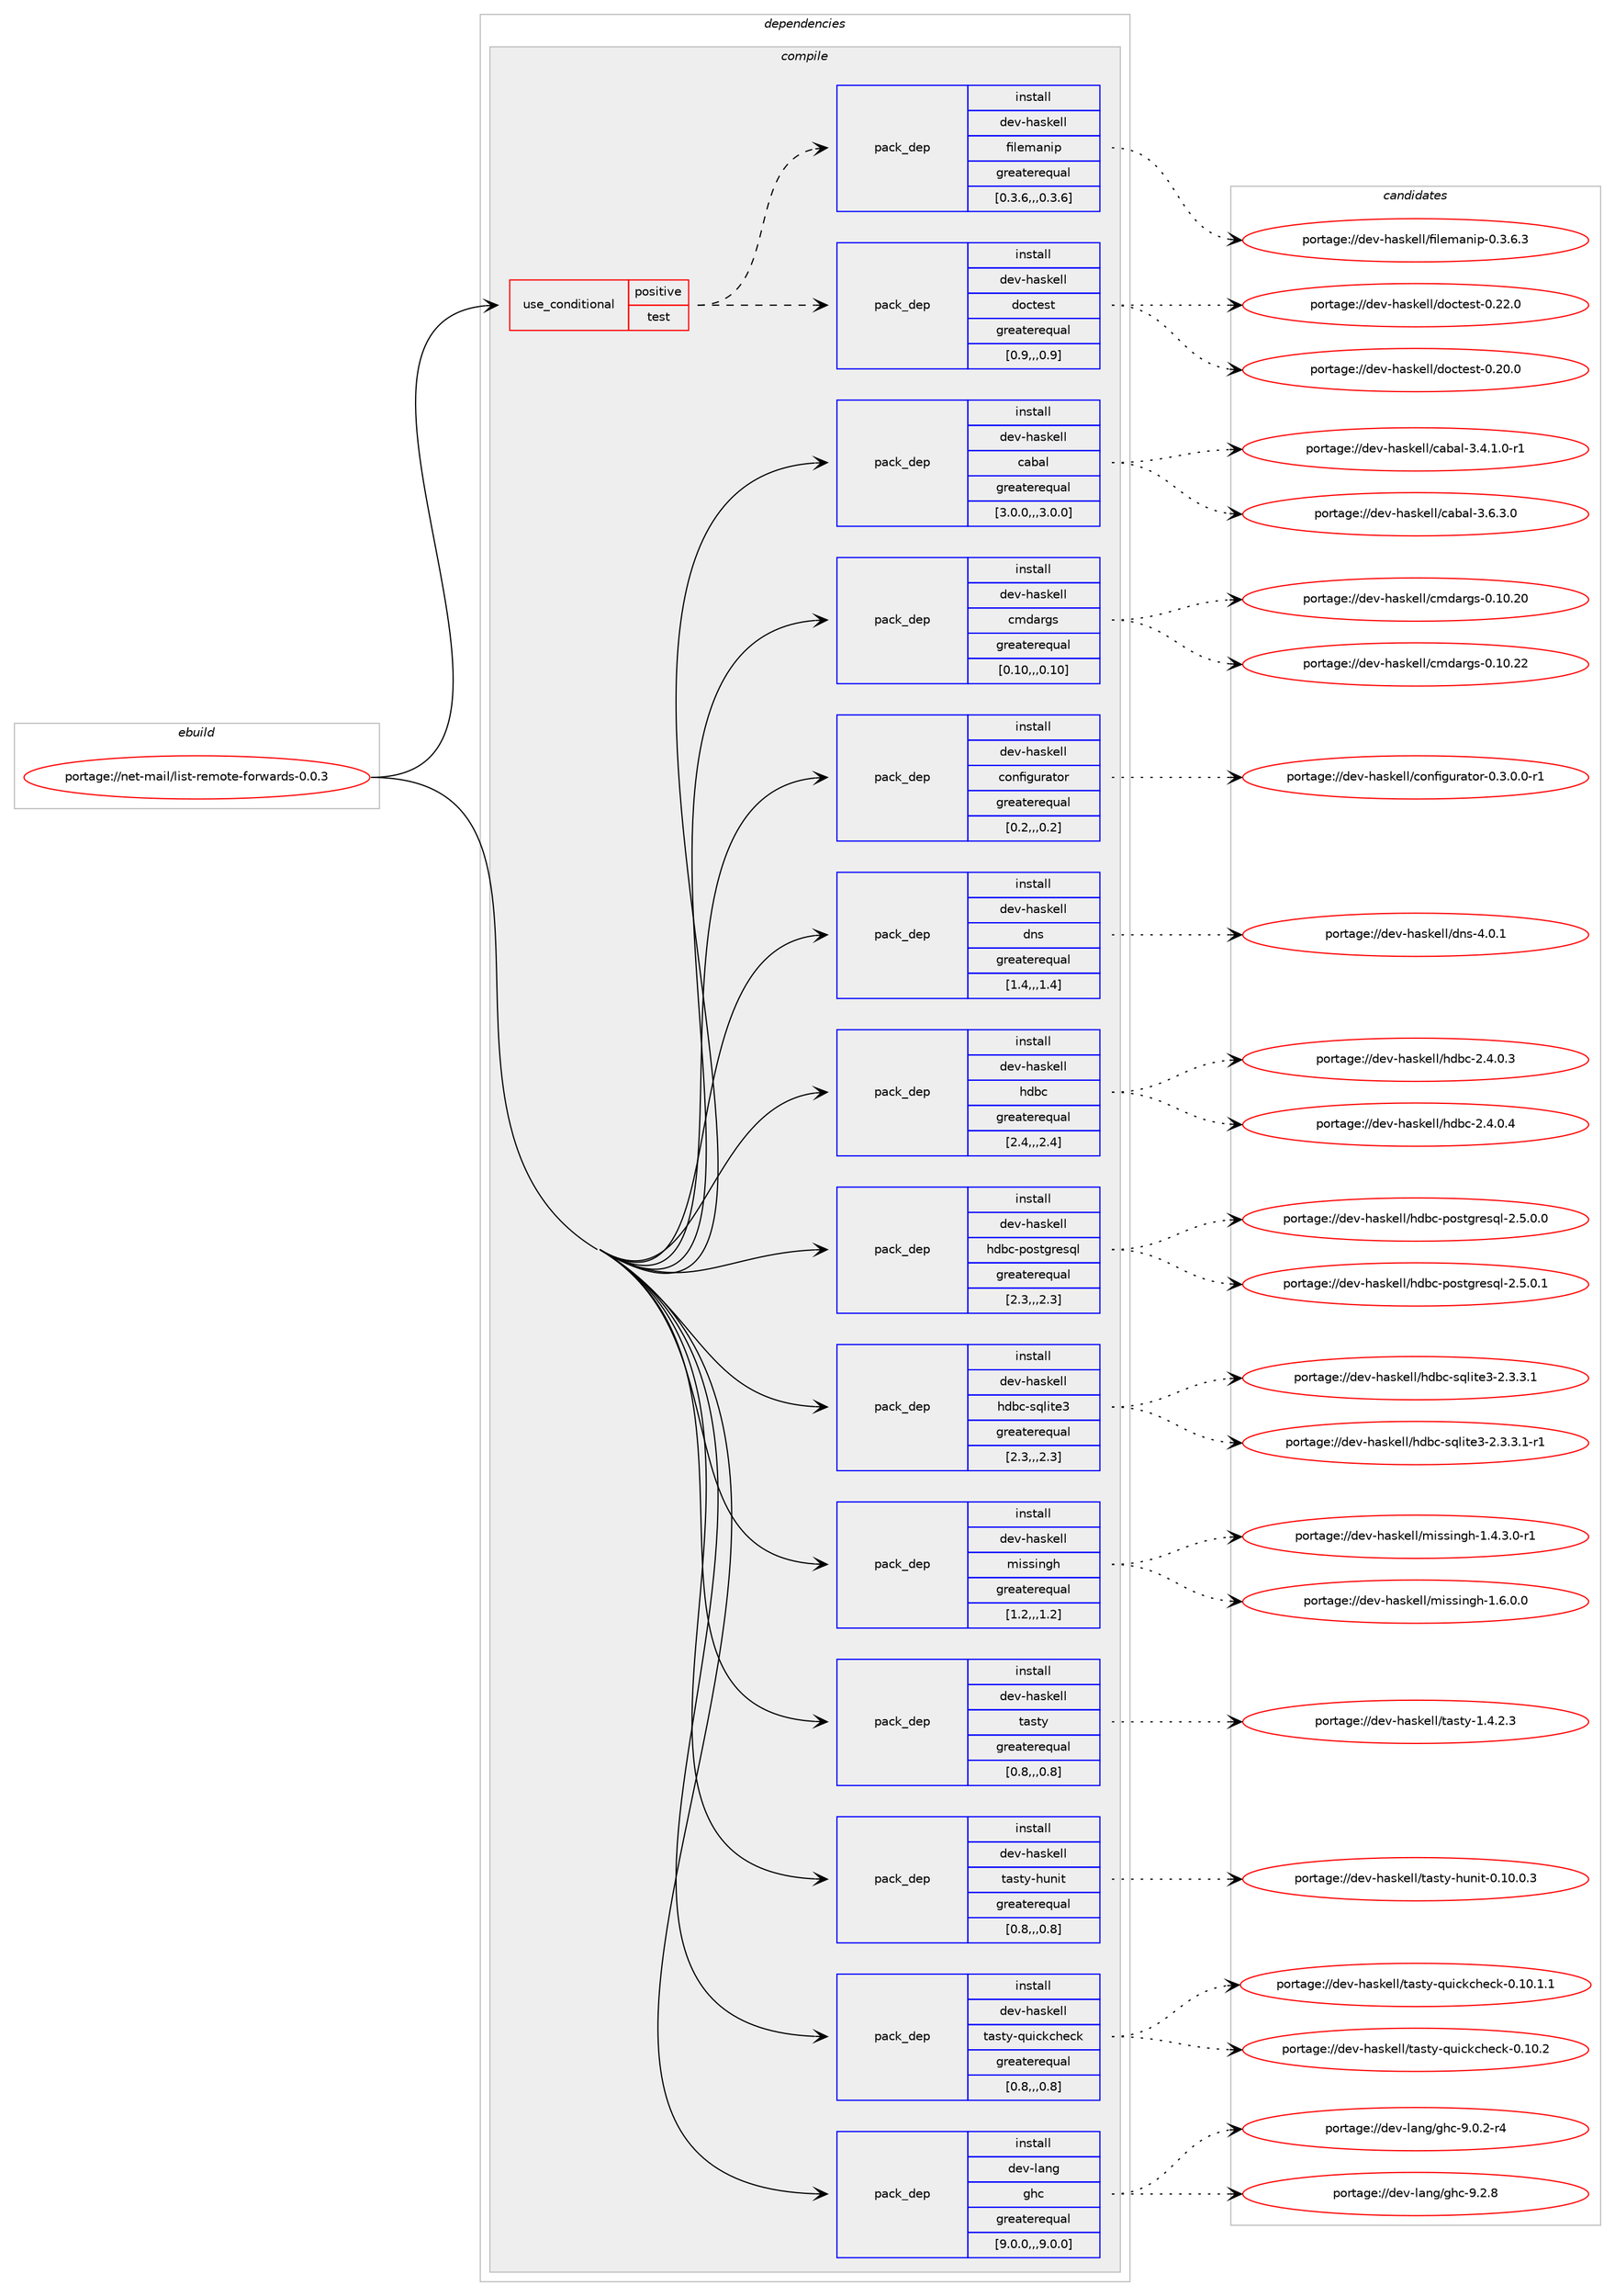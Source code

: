 digraph prolog {

# *************
# Graph options
# *************

newrank=true;
concentrate=true;
compound=true;
graph [rankdir=LR,fontname=Helvetica,fontsize=10,ranksep=1.5];#, ranksep=2.5, nodesep=0.2];
edge  [arrowhead=vee];
node  [fontname=Helvetica,fontsize=10];

# **********
# The ebuild
# **********

subgraph cluster_leftcol {
color=gray;
label=<<i>ebuild</i>>;
id [label="portage://net-mail/list-remote-forwards-0.0.3", color=red, width=4, href="../net-mail/list-remote-forwards-0.0.3.svg"];
}

# ****************
# The dependencies
# ****************

subgraph cluster_midcol {
color=gray;
label=<<i>dependencies</i>>;
subgraph cluster_compile {
fillcolor="#eeeeee";
style=filled;
label=<<i>compile</i>>;
subgraph cond94837 {
dependency362510 [label=<<TABLE BORDER="0" CELLBORDER="1" CELLSPACING="0" CELLPADDING="4"><TR><TD ROWSPAN="3" CELLPADDING="10">use_conditional</TD></TR><TR><TD>positive</TD></TR><TR><TD>test</TD></TR></TABLE>>, shape=none, color=red];
subgraph pack264994 {
dependency362511 [label=<<TABLE BORDER="0" CELLBORDER="1" CELLSPACING="0" CELLPADDING="4" WIDTH="220"><TR><TD ROWSPAN="6" CELLPADDING="30">pack_dep</TD></TR><TR><TD WIDTH="110">install</TD></TR><TR><TD>dev-haskell</TD></TR><TR><TD>doctest</TD></TR><TR><TD>greaterequal</TD></TR><TR><TD>[0.9,,,0.9]</TD></TR></TABLE>>, shape=none, color=blue];
}
dependency362510:e -> dependency362511:w [weight=20,style="dashed",arrowhead="vee"];
subgraph pack264995 {
dependency362512 [label=<<TABLE BORDER="0" CELLBORDER="1" CELLSPACING="0" CELLPADDING="4" WIDTH="220"><TR><TD ROWSPAN="6" CELLPADDING="30">pack_dep</TD></TR><TR><TD WIDTH="110">install</TD></TR><TR><TD>dev-haskell</TD></TR><TR><TD>filemanip</TD></TR><TR><TD>greaterequal</TD></TR><TR><TD>[0.3.6,,,0.3.6]</TD></TR></TABLE>>, shape=none, color=blue];
}
dependency362510:e -> dependency362512:w [weight=20,style="dashed",arrowhead="vee"];
}
id:e -> dependency362510:w [weight=20,style="solid",arrowhead="vee"];
subgraph pack264996 {
dependency362513 [label=<<TABLE BORDER="0" CELLBORDER="1" CELLSPACING="0" CELLPADDING="4" WIDTH="220"><TR><TD ROWSPAN="6" CELLPADDING="30">pack_dep</TD></TR><TR><TD WIDTH="110">install</TD></TR><TR><TD>dev-haskell</TD></TR><TR><TD>cabal</TD></TR><TR><TD>greaterequal</TD></TR><TR><TD>[3.0.0,,,3.0.0]</TD></TR></TABLE>>, shape=none, color=blue];
}
id:e -> dependency362513:w [weight=20,style="solid",arrowhead="vee"];
subgraph pack264997 {
dependency362514 [label=<<TABLE BORDER="0" CELLBORDER="1" CELLSPACING="0" CELLPADDING="4" WIDTH="220"><TR><TD ROWSPAN="6" CELLPADDING="30">pack_dep</TD></TR><TR><TD WIDTH="110">install</TD></TR><TR><TD>dev-haskell</TD></TR><TR><TD>cmdargs</TD></TR><TR><TD>greaterequal</TD></TR><TR><TD>[0.10,,,0.10]</TD></TR></TABLE>>, shape=none, color=blue];
}
id:e -> dependency362514:w [weight=20,style="solid",arrowhead="vee"];
subgraph pack264998 {
dependency362515 [label=<<TABLE BORDER="0" CELLBORDER="1" CELLSPACING="0" CELLPADDING="4" WIDTH="220"><TR><TD ROWSPAN="6" CELLPADDING="30">pack_dep</TD></TR><TR><TD WIDTH="110">install</TD></TR><TR><TD>dev-haskell</TD></TR><TR><TD>configurator</TD></TR><TR><TD>greaterequal</TD></TR><TR><TD>[0.2,,,0.2]</TD></TR></TABLE>>, shape=none, color=blue];
}
id:e -> dependency362515:w [weight=20,style="solid",arrowhead="vee"];
subgraph pack264999 {
dependency362516 [label=<<TABLE BORDER="0" CELLBORDER="1" CELLSPACING="0" CELLPADDING="4" WIDTH="220"><TR><TD ROWSPAN="6" CELLPADDING="30">pack_dep</TD></TR><TR><TD WIDTH="110">install</TD></TR><TR><TD>dev-haskell</TD></TR><TR><TD>dns</TD></TR><TR><TD>greaterequal</TD></TR><TR><TD>[1.4,,,1.4]</TD></TR></TABLE>>, shape=none, color=blue];
}
id:e -> dependency362516:w [weight=20,style="solid",arrowhead="vee"];
subgraph pack265000 {
dependency362517 [label=<<TABLE BORDER="0" CELLBORDER="1" CELLSPACING="0" CELLPADDING="4" WIDTH="220"><TR><TD ROWSPAN="6" CELLPADDING="30">pack_dep</TD></TR><TR><TD WIDTH="110">install</TD></TR><TR><TD>dev-haskell</TD></TR><TR><TD>hdbc</TD></TR><TR><TD>greaterequal</TD></TR><TR><TD>[2.4,,,2.4]</TD></TR></TABLE>>, shape=none, color=blue];
}
id:e -> dependency362517:w [weight=20,style="solid",arrowhead="vee"];
subgraph pack265001 {
dependency362518 [label=<<TABLE BORDER="0" CELLBORDER="1" CELLSPACING="0" CELLPADDING="4" WIDTH="220"><TR><TD ROWSPAN="6" CELLPADDING="30">pack_dep</TD></TR><TR><TD WIDTH="110">install</TD></TR><TR><TD>dev-haskell</TD></TR><TR><TD>hdbc-postgresql</TD></TR><TR><TD>greaterequal</TD></TR><TR><TD>[2.3,,,2.3]</TD></TR></TABLE>>, shape=none, color=blue];
}
id:e -> dependency362518:w [weight=20,style="solid",arrowhead="vee"];
subgraph pack265002 {
dependency362519 [label=<<TABLE BORDER="0" CELLBORDER="1" CELLSPACING="0" CELLPADDING="4" WIDTH="220"><TR><TD ROWSPAN="6" CELLPADDING="30">pack_dep</TD></TR><TR><TD WIDTH="110">install</TD></TR><TR><TD>dev-haskell</TD></TR><TR><TD>hdbc-sqlite3</TD></TR><TR><TD>greaterequal</TD></TR><TR><TD>[2.3,,,2.3]</TD></TR></TABLE>>, shape=none, color=blue];
}
id:e -> dependency362519:w [weight=20,style="solid",arrowhead="vee"];
subgraph pack265003 {
dependency362520 [label=<<TABLE BORDER="0" CELLBORDER="1" CELLSPACING="0" CELLPADDING="4" WIDTH="220"><TR><TD ROWSPAN="6" CELLPADDING="30">pack_dep</TD></TR><TR><TD WIDTH="110">install</TD></TR><TR><TD>dev-haskell</TD></TR><TR><TD>missingh</TD></TR><TR><TD>greaterequal</TD></TR><TR><TD>[1.2,,,1.2]</TD></TR></TABLE>>, shape=none, color=blue];
}
id:e -> dependency362520:w [weight=20,style="solid",arrowhead="vee"];
subgraph pack265004 {
dependency362521 [label=<<TABLE BORDER="0" CELLBORDER="1" CELLSPACING="0" CELLPADDING="4" WIDTH="220"><TR><TD ROWSPAN="6" CELLPADDING="30">pack_dep</TD></TR><TR><TD WIDTH="110">install</TD></TR><TR><TD>dev-haskell</TD></TR><TR><TD>tasty</TD></TR><TR><TD>greaterequal</TD></TR><TR><TD>[0.8,,,0.8]</TD></TR></TABLE>>, shape=none, color=blue];
}
id:e -> dependency362521:w [weight=20,style="solid",arrowhead="vee"];
subgraph pack265005 {
dependency362522 [label=<<TABLE BORDER="0" CELLBORDER="1" CELLSPACING="0" CELLPADDING="4" WIDTH="220"><TR><TD ROWSPAN="6" CELLPADDING="30">pack_dep</TD></TR><TR><TD WIDTH="110">install</TD></TR><TR><TD>dev-haskell</TD></TR><TR><TD>tasty-hunit</TD></TR><TR><TD>greaterequal</TD></TR><TR><TD>[0.8,,,0.8]</TD></TR></TABLE>>, shape=none, color=blue];
}
id:e -> dependency362522:w [weight=20,style="solid",arrowhead="vee"];
subgraph pack265006 {
dependency362523 [label=<<TABLE BORDER="0" CELLBORDER="1" CELLSPACING="0" CELLPADDING="4" WIDTH="220"><TR><TD ROWSPAN="6" CELLPADDING="30">pack_dep</TD></TR><TR><TD WIDTH="110">install</TD></TR><TR><TD>dev-haskell</TD></TR><TR><TD>tasty-quickcheck</TD></TR><TR><TD>greaterequal</TD></TR><TR><TD>[0.8,,,0.8]</TD></TR></TABLE>>, shape=none, color=blue];
}
id:e -> dependency362523:w [weight=20,style="solid",arrowhead="vee"];
subgraph pack265007 {
dependency362524 [label=<<TABLE BORDER="0" CELLBORDER="1" CELLSPACING="0" CELLPADDING="4" WIDTH="220"><TR><TD ROWSPAN="6" CELLPADDING="30">pack_dep</TD></TR><TR><TD WIDTH="110">install</TD></TR><TR><TD>dev-lang</TD></TR><TR><TD>ghc</TD></TR><TR><TD>greaterequal</TD></TR><TR><TD>[9.0.0,,,9.0.0]</TD></TR></TABLE>>, shape=none, color=blue];
}
id:e -> dependency362524:w [weight=20,style="solid",arrowhead="vee"];
}
subgraph cluster_compileandrun {
fillcolor="#eeeeee";
style=filled;
label=<<i>compile and run</i>>;
}
subgraph cluster_run {
fillcolor="#eeeeee";
style=filled;
label=<<i>run</i>>;
}
}

# **************
# The candidates
# **************

subgraph cluster_choices {
rank=same;
color=gray;
label=<<i>candidates</i>>;

subgraph choice264994 {
color=black;
nodesep=1;
choice1001011184510497115107101108108471001119911610111511645484650504648 [label="portage://dev-haskell/doctest-0.22.0", color=red, width=4,href="../dev-haskell/doctest-0.22.0.svg"];
choice1001011184510497115107101108108471001119911610111511645484650484648 [label="portage://dev-haskell/doctest-0.20.0", color=red, width=4,href="../dev-haskell/doctest-0.20.0.svg"];
dependency362511:e -> choice1001011184510497115107101108108471001119911610111511645484650504648:w [style=dotted,weight="100"];
dependency362511:e -> choice1001011184510497115107101108108471001119911610111511645484650484648:w [style=dotted,weight="100"];
}
subgraph choice264995 {
color=black;
nodesep=1;
choice100101118451049711510710110810847102105108101109971101051124548465146544651 [label="portage://dev-haskell/filemanip-0.3.6.3", color=red, width=4,href="../dev-haskell/filemanip-0.3.6.3.svg"];
dependency362512:e -> choice100101118451049711510710110810847102105108101109971101051124548465146544651:w [style=dotted,weight="100"];
}
subgraph choice264996 {
color=black;
nodesep=1;
choice100101118451049711510710110810847999798971084551465446514648 [label="portage://dev-haskell/cabal-3.6.3.0", color=red, width=4,href="../dev-haskell/cabal-3.6.3.0.svg"];
choice1001011184510497115107101108108479997989710845514652464946484511449 [label="portage://dev-haskell/cabal-3.4.1.0-r1", color=red, width=4,href="../dev-haskell/cabal-3.4.1.0-r1.svg"];
dependency362513:e -> choice100101118451049711510710110810847999798971084551465446514648:w [style=dotted,weight="100"];
dependency362513:e -> choice1001011184510497115107101108108479997989710845514652464946484511449:w [style=dotted,weight="100"];
}
subgraph choice264997 {
color=black;
nodesep=1;
choice10010111845104971151071011081084799109100971141031154548464948465050 [label="portage://dev-haskell/cmdargs-0.10.22", color=red, width=4,href="../dev-haskell/cmdargs-0.10.22.svg"];
choice10010111845104971151071011081084799109100971141031154548464948465048 [label="portage://dev-haskell/cmdargs-0.10.20", color=red, width=4,href="../dev-haskell/cmdargs-0.10.20.svg"];
dependency362514:e -> choice10010111845104971151071011081084799109100971141031154548464948465050:w [style=dotted,weight="100"];
dependency362514:e -> choice10010111845104971151071011081084799109100971141031154548464948465048:w [style=dotted,weight="100"];
}
subgraph choice264998 {
color=black;
nodesep=1;
choice100101118451049711510710110810847991111101021051031171149711611111445484651464846484511449 [label="portage://dev-haskell/configurator-0.3.0.0-r1", color=red, width=4,href="../dev-haskell/configurator-0.3.0.0-r1.svg"];
dependency362515:e -> choice100101118451049711510710110810847991111101021051031171149711611111445484651464846484511449:w [style=dotted,weight="100"];
}
subgraph choice264999 {
color=black;
nodesep=1;
choice100101118451049711510710110810847100110115455246484649 [label="portage://dev-haskell/dns-4.0.1", color=red, width=4,href="../dev-haskell/dns-4.0.1.svg"];
dependency362516:e -> choice100101118451049711510710110810847100110115455246484649:w [style=dotted,weight="100"];
}
subgraph choice265000 {
color=black;
nodesep=1;
choice10010111845104971151071011081084710410098994550465246484652 [label="portage://dev-haskell/hdbc-2.4.0.4", color=red, width=4,href="../dev-haskell/hdbc-2.4.0.4.svg"];
choice10010111845104971151071011081084710410098994550465246484651 [label="portage://dev-haskell/hdbc-2.4.0.3", color=red, width=4,href="../dev-haskell/hdbc-2.4.0.3.svg"];
dependency362517:e -> choice10010111845104971151071011081084710410098994550465246484652:w [style=dotted,weight="100"];
dependency362517:e -> choice10010111845104971151071011081084710410098994550465246484651:w [style=dotted,weight="100"];
}
subgraph choice265001 {
color=black;
nodesep=1;
choice1001011184510497115107101108108471041009899451121111151161031141011151131084550465346484649 [label="portage://dev-haskell/hdbc-postgresql-2.5.0.1", color=red, width=4,href="../dev-haskell/hdbc-postgresql-2.5.0.1.svg"];
choice1001011184510497115107101108108471041009899451121111151161031141011151131084550465346484648 [label="portage://dev-haskell/hdbc-postgresql-2.5.0.0", color=red, width=4,href="../dev-haskell/hdbc-postgresql-2.5.0.0.svg"];
dependency362518:e -> choice1001011184510497115107101108108471041009899451121111151161031141011151131084550465346484649:w [style=dotted,weight="100"];
dependency362518:e -> choice1001011184510497115107101108108471041009899451121111151161031141011151131084550465346484648:w [style=dotted,weight="100"];
}
subgraph choice265002 {
color=black;
nodesep=1;
choice1001011184510497115107101108108471041009899451151131081051161015145504651465146494511449 [label="portage://dev-haskell/hdbc-sqlite3-2.3.3.1-r1", color=red, width=4,href="../dev-haskell/hdbc-sqlite3-2.3.3.1-r1.svg"];
choice100101118451049711510710110810847104100989945115113108105116101514550465146514649 [label="portage://dev-haskell/hdbc-sqlite3-2.3.3.1", color=red, width=4,href="../dev-haskell/hdbc-sqlite3-2.3.3.1.svg"];
dependency362519:e -> choice1001011184510497115107101108108471041009899451151131081051161015145504651465146494511449:w [style=dotted,weight="100"];
dependency362519:e -> choice100101118451049711510710110810847104100989945115113108105116101514550465146514649:w [style=dotted,weight="100"];
}
subgraph choice265003 {
color=black;
nodesep=1;
choice1001011184510497115107101108108471091051151151051101031044549465446484648 [label="portage://dev-haskell/missingh-1.6.0.0", color=red, width=4,href="../dev-haskell/missingh-1.6.0.0.svg"];
choice10010111845104971151071011081084710910511511510511010310445494652465146484511449 [label="portage://dev-haskell/missingh-1.4.3.0-r1", color=red, width=4,href="../dev-haskell/missingh-1.4.3.0-r1.svg"];
dependency362520:e -> choice1001011184510497115107101108108471091051151151051101031044549465446484648:w [style=dotted,weight="100"];
dependency362520:e -> choice10010111845104971151071011081084710910511511510511010310445494652465146484511449:w [style=dotted,weight="100"];
}
subgraph choice265004 {
color=black;
nodesep=1;
choice100101118451049711510710110810847116971151161214549465246504651 [label="portage://dev-haskell/tasty-1.4.2.3", color=red, width=4,href="../dev-haskell/tasty-1.4.2.3.svg"];
dependency362521:e -> choice100101118451049711510710110810847116971151161214549465246504651:w [style=dotted,weight="100"];
}
subgraph choice265005 {
color=black;
nodesep=1;
choice1001011184510497115107101108108471169711511612145104117110105116454846494846484651 [label="portage://dev-haskell/tasty-hunit-0.10.0.3", color=red, width=4,href="../dev-haskell/tasty-hunit-0.10.0.3.svg"];
dependency362522:e -> choice1001011184510497115107101108108471169711511612145104117110105116454846494846484651:w [style=dotted,weight="100"];
}
subgraph choice265006 {
color=black;
nodesep=1;
choice100101118451049711510710110810847116971151161214511311710599107991041019910745484649484650 [label="portage://dev-haskell/tasty-quickcheck-0.10.2", color=red, width=4,href="../dev-haskell/tasty-quickcheck-0.10.2.svg"];
choice1001011184510497115107101108108471169711511612145113117105991079910410199107454846494846494649 [label="portage://dev-haskell/tasty-quickcheck-0.10.1.1", color=red, width=4,href="../dev-haskell/tasty-quickcheck-0.10.1.1.svg"];
dependency362523:e -> choice100101118451049711510710110810847116971151161214511311710599107991041019910745484649484650:w [style=dotted,weight="100"];
dependency362523:e -> choice1001011184510497115107101108108471169711511612145113117105991079910410199107454846494846494649:w [style=dotted,weight="100"];
}
subgraph choice265007 {
color=black;
nodesep=1;
choice10010111845108971101034710310499455746504656 [label="portage://dev-lang/ghc-9.2.8", color=red, width=4,href="../dev-lang/ghc-9.2.8.svg"];
choice100101118451089711010347103104994557464846504511452 [label="portage://dev-lang/ghc-9.0.2-r4", color=red, width=4,href="../dev-lang/ghc-9.0.2-r4.svg"];
dependency362524:e -> choice10010111845108971101034710310499455746504656:w [style=dotted,weight="100"];
dependency362524:e -> choice100101118451089711010347103104994557464846504511452:w [style=dotted,weight="100"];
}
}

}
